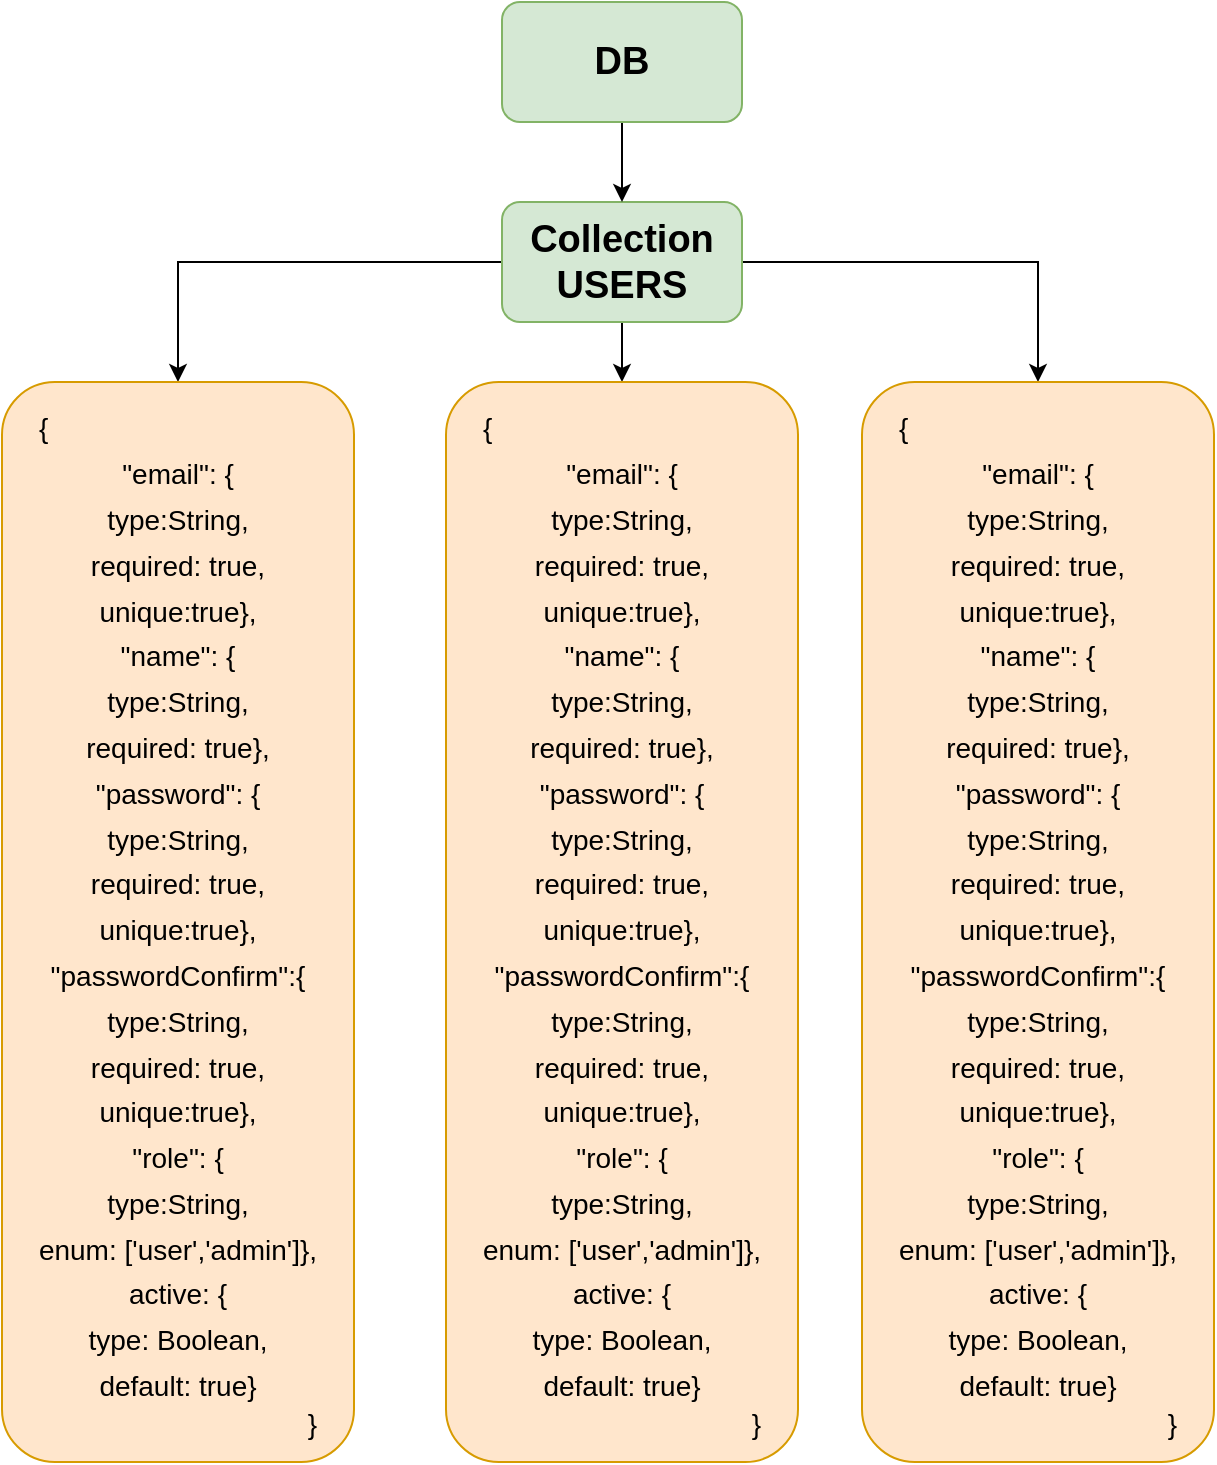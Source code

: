 <mxfile version="19.0.2" type="browser"><diagram id="o-7SvRnOeKIadbvaIDHv" name="Page-1"><mxGraphModel dx="1038" dy="1658" grid="1" gridSize="10" guides="1" tooltips="1" connect="1" arrows="1" fold="1" page="1" pageScale="1" pageWidth="827" pageHeight="1169" math="0" shadow="0"><root><mxCell id="0"/><mxCell id="1" parent="0"/><mxCell id="cKzc4kfaVONOpKapfabe-3" style="edgeStyle=orthogonalEdgeStyle;rounded=0;orthogonalLoop=1;jettySize=auto;html=1;" edge="1" parent="1" source="bAzZ5DKx7S4YdyAXt-6a-1" target="cKzc4kfaVONOpKapfabe-2"><mxGeometry relative="1" as="geometry"/></mxCell><mxCell id="cKzc4kfaVONOpKapfabe-4" style="edgeStyle=orthogonalEdgeStyle;rounded=0;orthogonalLoop=1;jettySize=auto;html=1;" edge="1" parent="1" source="bAzZ5DKx7S4YdyAXt-6a-1" target="bAzZ5DKx7S4YdyAXt-6a-2"><mxGeometry relative="1" as="geometry"/></mxCell><mxCell id="cKzc4kfaVONOpKapfabe-5" style="edgeStyle=orthogonalEdgeStyle;rounded=0;orthogonalLoop=1;jettySize=auto;html=1;" edge="1" parent="1" source="bAzZ5DKx7S4YdyAXt-6a-1" target="cKzc4kfaVONOpKapfabe-1"><mxGeometry relative="1" as="geometry"/></mxCell><mxCell id="bAzZ5DKx7S4YdyAXt-6a-1" value="&lt;b&gt;&lt;font style=&quot;font-size: 19px;&quot;&gt;Collection USERS&lt;/font&gt;&lt;/b&gt;" style="rounded=1;whiteSpace=wrap;html=1;fillColor=#d5e8d4;strokeColor=#82b366;" parent="1" vertex="1"><mxGeometry x="340" y="30" width="120" height="60" as="geometry"/></mxCell><mxCell id="bAzZ5DKx7S4YdyAXt-6a-2" value="&lt;div style=&quot;text-align: left;&quot;&gt;&lt;span style=&quot;font-size: 14px; background-color: initial;&quot;&gt;{&lt;/span&gt;&lt;/div&gt;&lt;font style=&quot;font-size: 14px;&quot;&gt;&quot;email&quot;: {&lt;br&gt;type:String,&lt;br&gt;required: true,&lt;br&gt;unique:true},&lt;br&gt;&quot;name&quot;: {&lt;br&gt;type:String,&lt;br&gt;required: true},&lt;br&gt;&quot;password&quot;: {&lt;br&gt;type:String,&lt;br&gt;required: true,&lt;br&gt;unique:true},&lt;br&gt;&quot;passwordConfirm&quot;:{&lt;br&gt;type:String,&lt;br&gt;required: true,&lt;br&gt;unique:true},&lt;br&gt;&quot;role&quot;: {&lt;br&gt;type:String,&lt;br&gt;enum: ['user','admin']},&lt;br&gt;active: {&lt;br&gt;type: Boolean,&lt;br&gt;default: true}&lt;br&gt;&lt;div style=&quot;text-align: right;&quot;&gt;&lt;span style=&quot;background-color: initial;&quot;&gt;}&lt;/span&gt;&lt;/div&gt;&lt;/font&gt;" style="rounded=1;whiteSpace=wrap;html=1;fontSize=19;fillColor=#ffe6cc;strokeColor=#d79b00;" parent="1" vertex="1"><mxGeometry x="90" y="120" width="176" height="540" as="geometry"/></mxCell><mxCell id="cKzc4kfaVONOpKapfabe-1" value="&lt;div style=&quot;text-align: left;&quot;&gt;&lt;span style=&quot;font-size: 14px; background-color: initial;&quot;&gt;{&lt;/span&gt;&lt;/div&gt;&lt;font style=&quot;font-size: 14px;&quot;&gt;&quot;email&quot;: {&lt;br&gt;type:String,&lt;br&gt;required: true,&lt;br&gt;unique:true},&lt;br&gt;&quot;name&quot;: {&lt;br&gt;type:String,&lt;br&gt;required: true},&lt;br&gt;&quot;password&quot;: {&lt;br&gt;type:String,&lt;br&gt;required: true,&lt;br&gt;unique:true},&lt;br&gt;&quot;passwordConfirm&quot;:{&lt;br&gt;type:String,&lt;br&gt;required: true,&lt;br&gt;unique:true},&lt;br&gt;&quot;role&quot;: {&lt;br&gt;type:String,&lt;br&gt;enum: ['user','admin']},&lt;br&gt;active: {&lt;br&gt;type: Boolean,&lt;br&gt;default: true}&lt;br&gt;&lt;div style=&quot;text-align: right;&quot;&gt;&lt;span style=&quot;background-color: initial;&quot;&gt;}&lt;/span&gt;&lt;/div&gt;&lt;/font&gt;" style="rounded=1;whiteSpace=wrap;html=1;fontSize=19;fillColor=#ffe6cc;strokeColor=#d79b00;" vertex="1" parent="1"><mxGeometry x="520" y="120" width="176" height="540" as="geometry"/></mxCell><mxCell id="cKzc4kfaVONOpKapfabe-2" value="&lt;div style=&quot;text-align: left;&quot;&gt;&lt;span style=&quot;font-size: 14px; background-color: initial;&quot;&gt;{&lt;/span&gt;&lt;/div&gt;&lt;font style=&quot;font-size: 14px;&quot;&gt;&quot;email&quot;: {&lt;br&gt;type:String,&lt;br&gt;required: true,&lt;br&gt;unique:true},&lt;br&gt;&quot;name&quot;: {&lt;br&gt;type:String,&lt;br&gt;required: true},&lt;br&gt;&quot;password&quot;: {&lt;br&gt;type:String,&lt;br&gt;required: true,&lt;br&gt;unique:true},&lt;br&gt;&quot;passwordConfirm&quot;:{&lt;br&gt;type:String,&lt;br&gt;required: true,&lt;br&gt;unique:true},&lt;br&gt;&quot;role&quot;: {&lt;br&gt;type:String,&lt;br&gt;enum: ['user','admin']},&lt;br&gt;active: {&lt;br&gt;type: Boolean,&lt;br&gt;default: true}&lt;br&gt;&lt;div style=&quot;text-align: right;&quot;&gt;&lt;span style=&quot;background-color: initial;&quot;&gt;}&lt;/span&gt;&lt;/div&gt;&lt;/font&gt;" style="rounded=1;whiteSpace=wrap;html=1;fontSize=19;fillColor=#ffe6cc;strokeColor=#d79b00;" vertex="1" parent="1"><mxGeometry x="312" y="120" width="176" height="540" as="geometry"/></mxCell><mxCell id="cKzc4kfaVONOpKapfabe-7" style="edgeStyle=orthogonalEdgeStyle;rounded=0;orthogonalLoop=1;jettySize=auto;html=1;entryX=0.5;entryY=0;entryDx=0;entryDy=0;" edge="1" parent="1" source="cKzc4kfaVONOpKapfabe-6" target="bAzZ5DKx7S4YdyAXt-6a-1"><mxGeometry relative="1" as="geometry"/></mxCell><mxCell id="cKzc4kfaVONOpKapfabe-6" value="&lt;b&gt;&lt;font style=&quot;font-size: 19px;&quot;&gt;DB&lt;/font&gt;&lt;/b&gt;" style="rounded=1;whiteSpace=wrap;html=1;fillColor=#d5e8d4;strokeColor=#82b366;" vertex="1" parent="1"><mxGeometry x="340" y="-70" width="120" height="60" as="geometry"/></mxCell></root></mxGraphModel></diagram></mxfile>